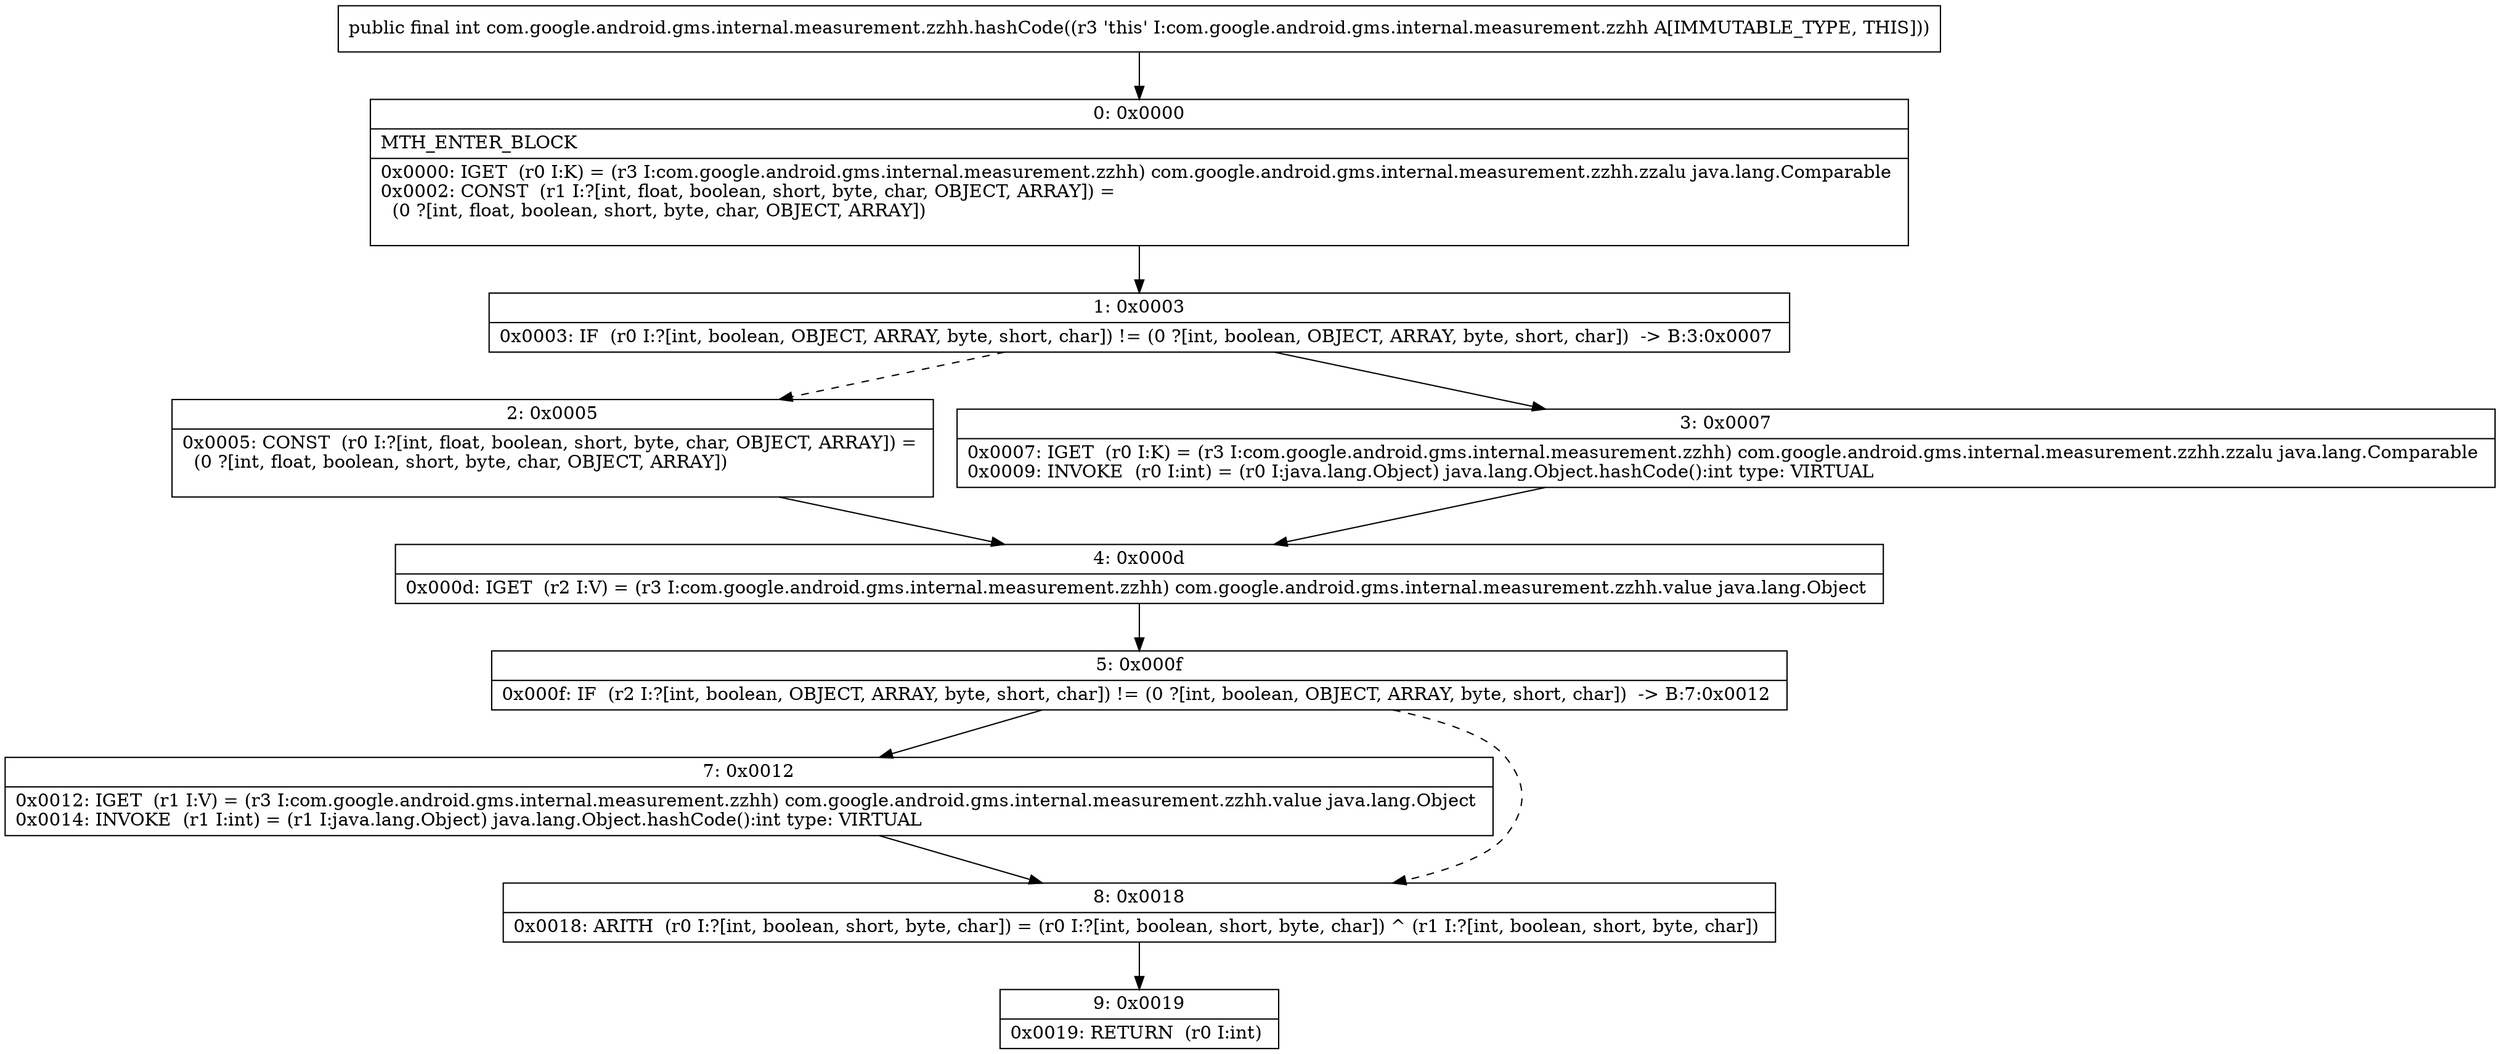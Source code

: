 digraph "CFG forcom.google.android.gms.internal.measurement.zzhh.hashCode()I" {
Node_0 [shape=record,label="{0\:\ 0x0000|MTH_ENTER_BLOCK\l|0x0000: IGET  (r0 I:K) = (r3 I:com.google.android.gms.internal.measurement.zzhh) com.google.android.gms.internal.measurement.zzhh.zzalu java.lang.Comparable \l0x0002: CONST  (r1 I:?[int, float, boolean, short, byte, char, OBJECT, ARRAY]) = \l  (0 ?[int, float, boolean, short, byte, char, OBJECT, ARRAY])\l \l}"];
Node_1 [shape=record,label="{1\:\ 0x0003|0x0003: IF  (r0 I:?[int, boolean, OBJECT, ARRAY, byte, short, char]) != (0 ?[int, boolean, OBJECT, ARRAY, byte, short, char])  \-\> B:3:0x0007 \l}"];
Node_2 [shape=record,label="{2\:\ 0x0005|0x0005: CONST  (r0 I:?[int, float, boolean, short, byte, char, OBJECT, ARRAY]) = \l  (0 ?[int, float, boolean, short, byte, char, OBJECT, ARRAY])\l \l}"];
Node_3 [shape=record,label="{3\:\ 0x0007|0x0007: IGET  (r0 I:K) = (r3 I:com.google.android.gms.internal.measurement.zzhh) com.google.android.gms.internal.measurement.zzhh.zzalu java.lang.Comparable \l0x0009: INVOKE  (r0 I:int) = (r0 I:java.lang.Object) java.lang.Object.hashCode():int type: VIRTUAL \l}"];
Node_4 [shape=record,label="{4\:\ 0x000d|0x000d: IGET  (r2 I:V) = (r3 I:com.google.android.gms.internal.measurement.zzhh) com.google.android.gms.internal.measurement.zzhh.value java.lang.Object \l}"];
Node_5 [shape=record,label="{5\:\ 0x000f|0x000f: IF  (r2 I:?[int, boolean, OBJECT, ARRAY, byte, short, char]) != (0 ?[int, boolean, OBJECT, ARRAY, byte, short, char])  \-\> B:7:0x0012 \l}"];
Node_7 [shape=record,label="{7\:\ 0x0012|0x0012: IGET  (r1 I:V) = (r3 I:com.google.android.gms.internal.measurement.zzhh) com.google.android.gms.internal.measurement.zzhh.value java.lang.Object \l0x0014: INVOKE  (r1 I:int) = (r1 I:java.lang.Object) java.lang.Object.hashCode():int type: VIRTUAL \l}"];
Node_8 [shape=record,label="{8\:\ 0x0018|0x0018: ARITH  (r0 I:?[int, boolean, short, byte, char]) = (r0 I:?[int, boolean, short, byte, char]) ^ (r1 I:?[int, boolean, short, byte, char]) \l}"];
Node_9 [shape=record,label="{9\:\ 0x0019|0x0019: RETURN  (r0 I:int) \l}"];
MethodNode[shape=record,label="{public final int com.google.android.gms.internal.measurement.zzhh.hashCode((r3 'this' I:com.google.android.gms.internal.measurement.zzhh A[IMMUTABLE_TYPE, THIS])) }"];
MethodNode -> Node_0;
Node_0 -> Node_1;
Node_1 -> Node_2[style=dashed];
Node_1 -> Node_3;
Node_2 -> Node_4;
Node_3 -> Node_4;
Node_4 -> Node_5;
Node_5 -> Node_7;
Node_5 -> Node_8[style=dashed];
Node_7 -> Node_8;
Node_8 -> Node_9;
}

